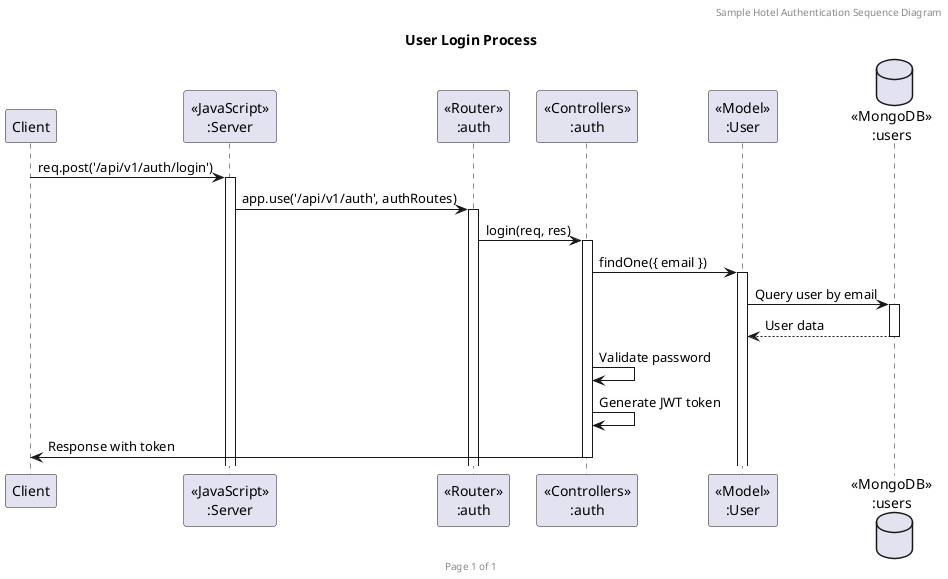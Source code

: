 @startuml Login

header Sample Hotel Authentication Sequence Diagram
footer Page %page% of %lastpage%
title "User Login Process"

participant "Client" as client
participant "<<JavaScript>>\n:Server" as server
participant "<<Router>>\n:auth" as routerAuth
participant "<<Controllers>>\n:auth" as controllerAuth
participant "<<Model>>\n:User" as modelUser
database "<<MongoDB>>\n:users" as UsersDatabase

client -> server++: req.post('/api/v1/auth/login')
server -> routerAuth++: app.use('/api/v1/auth', authRoutes)
routerAuth -> controllerAuth++: login(req, res)
controllerAuth -> modelUser ++: findOne({ email })
modelUser -> UsersDatabase ++: Query user by email
UsersDatabase --> modelUser --: User data
controllerAuth -> controllerAuth: Validate password
controllerAuth -> controllerAuth: Generate JWT token
controllerAuth -> client --: Response with token

@enduml
